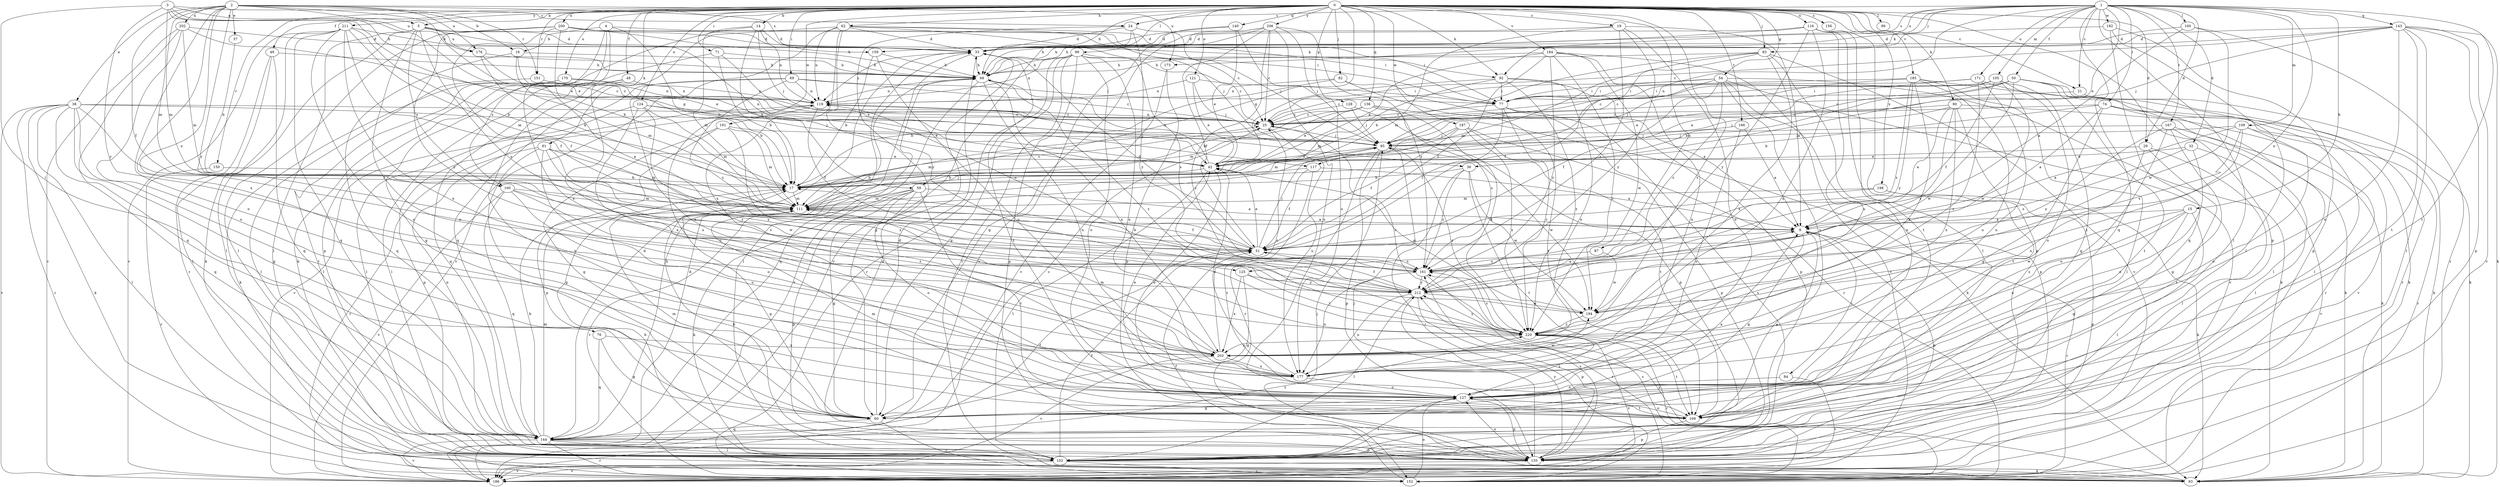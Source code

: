 strict digraph  {
0;
1;
2;
3;
4;
5;
8;
14;
15;
16;
17;
19;
21;
24;
25;
29;
32;
33;
36;
37;
38;
42;
48;
49;
50;
51;
54;
59;
60;
62;
68;
69;
71;
74;
76;
77;
82;
83;
84;
85;
87;
90;
91;
92;
93;
98;
99;
100;
102;
105;
109;
111;
116;
117;
119;
121;
124;
125;
127;
128;
135;
136;
140;
143;
144;
150;
151;
152;
156;
159;
160;
161;
166;
167;
169;
170;
171;
173;
176;
177;
184;
185;
186;
187;
191;
192;
194;
198;
200;
202;
203;
206;
211;
212;
220;
0 -> 5  [label=a];
0 -> 14  [label=b];
0 -> 19  [label=c];
0 -> 21  [label=c];
0 -> 29  [label=d];
0 -> 48  [label=f];
0 -> 49  [label=f];
0 -> 54  [label=g];
0 -> 59  [label=g];
0 -> 62  [label=h];
0 -> 68  [label=h];
0 -> 69  [label=i];
0 -> 71  [label=i];
0 -> 82  [label=j];
0 -> 83  [label=j];
0 -> 87  [label=k];
0 -> 90  [label=k];
0 -> 91  [label=k];
0 -> 92  [label=k];
0 -> 98  [label=l];
0 -> 99  [label=l];
0 -> 116  [label=n];
0 -> 121  [label=o];
0 -> 124  [label=o];
0 -> 128  [label=p];
0 -> 135  [label=p];
0 -> 136  [label=q];
0 -> 140  [label=q];
0 -> 150  [label=r];
0 -> 151  [label=r];
0 -> 156  [label=s];
0 -> 166  [label=t];
0 -> 170  [label=u];
0 -> 184  [label=v];
0 -> 185  [label=v];
0 -> 187  [label=w];
0 -> 191  [label=w];
0 -> 198  [label=x];
0 -> 200  [label=x];
0 -> 206  [label=y];
0 -> 211  [label=y];
0 -> 220  [label=z];
1 -> 15  [label=b];
1 -> 21  [label=c];
1 -> 24  [label=c];
1 -> 29  [label=d];
1 -> 32  [label=d];
1 -> 36  [label=e];
1 -> 50  [label=f];
1 -> 74  [label=i];
1 -> 83  [label=j];
1 -> 92  [label=k];
1 -> 100  [label=l];
1 -> 102  [label=l];
1 -> 105  [label=m];
1 -> 109  [label=m];
1 -> 117  [label=n];
1 -> 125  [label=o];
1 -> 143  [label=q];
1 -> 144  [label=q];
1 -> 159  [label=s];
1 -> 167  [label=t];
1 -> 169  [label=t];
1 -> 171  [label=u];
1 -> 173  [label=u];
1 -> 192  [label=w];
2 -> 16  [label=b];
2 -> 36  [label=e];
2 -> 37  [label=e];
2 -> 38  [label=e];
2 -> 42  [label=e];
2 -> 51  [label=f];
2 -> 111  [label=m];
2 -> 125  [label=o];
2 -> 127  [label=o];
2 -> 151  [label=r];
2 -> 159  [label=s];
2 -> 173  [label=u];
2 -> 176  [label=u];
2 -> 202  [label=x];
2 -> 203  [label=x];
2 -> 212  [label=y];
3 -> 5  [label=a];
3 -> 24  [label=c];
3 -> 59  [label=g];
3 -> 68  [label=h];
3 -> 76  [label=i];
3 -> 111  [label=m];
3 -> 176  [label=u];
3 -> 212  [label=y];
4 -> 16  [label=b];
4 -> 17  [label=b];
4 -> 77  [label=i];
4 -> 135  [label=p];
4 -> 160  [label=s];
4 -> 203  [label=x];
5 -> 33  [label=d];
5 -> 92  [label=k];
5 -> 93  [label=k];
5 -> 102  [label=l];
5 -> 117  [label=n];
5 -> 127  [label=o];
5 -> 160  [label=s];
5 -> 161  [label=s];
5 -> 176  [label=u];
8 -> 51  [label=f];
8 -> 60  [label=g];
8 -> 84  [label=j];
8 -> 135  [label=p];
8 -> 152  [label=r];
14 -> 17  [label=b];
14 -> 33  [label=d];
14 -> 85  [label=j];
14 -> 93  [label=k];
14 -> 111  [label=m];
14 -> 119  [label=n];
15 -> 8  [label=a];
15 -> 60  [label=g];
15 -> 102  [label=l];
15 -> 177  [label=u];
15 -> 194  [label=w];
15 -> 220  [label=z];
16 -> 25  [label=c];
16 -> 68  [label=h];
16 -> 111  [label=m];
16 -> 144  [label=q];
17 -> 25  [label=c];
17 -> 111  [label=m];
19 -> 8  [label=a];
19 -> 33  [label=d];
19 -> 111  [label=m];
19 -> 127  [label=o];
19 -> 161  [label=s];
19 -> 212  [label=y];
21 -> 25  [label=c];
21 -> 93  [label=k];
24 -> 33  [label=d];
24 -> 60  [label=g];
24 -> 85  [label=j];
24 -> 186  [label=v];
24 -> 212  [label=y];
25 -> 85  [label=j];
25 -> 111  [label=m];
25 -> 119  [label=n];
25 -> 177  [label=u];
29 -> 42  [label=e];
29 -> 102  [label=l];
29 -> 169  [label=t];
29 -> 203  [label=x];
32 -> 42  [label=e];
32 -> 127  [label=o];
32 -> 161  [label=s];
32 -> 186  [label=v];
33 -> 68  [label=h];
33 -> 102  [label=l];
33 -> 119  [label=n];
33 -> 169  [label=t];
36 -> 17  [label=b];
36 -> 152  [label=r];
36 -> 161  [label=s];
36 -> 169  [label=t];
36 -> 194  [label=w];
37 -> 17  [label=b];
38 -> 25  [label=c];
38 -> 51  [label=f];
38 -> 60  [label=g];
38 -> 85  [label=j];
38 -> 93  [label=k];
38 -> 102  [label=l];
38 -> 144  [label=q];
38 -> 152  [label=r];
38 -> 169  [label=t];
38 -> 186  [label=v];
42 -> 17  [label=b];
42 -> 68  [label=h];
42 -> 102  [label=l];
42 -> 127  [label=o];
48 -> 102  [label=l];
48 -> 119  [label=n];
48 -> 144  [label=q];
48 -> 169  [label=t];
48 -> 177  [label=u];
49 -> 68  [label=h];
49 -> 102  [label=l];
49 -> 144  [label=q];
49 -> 152  [label=r];
50 -> 17  [label=b];
50 -> 25  [label=c];
50 -> 77  [label=i];
50 -> 102  [label=l];
50 -> 152  [label=r];
50 -> 169  [label=t];
50 -> 194  [label=w];
51 -> 33  [label=d];
51 -> 42  [label=e];
51 -> 85  [label=j];
51 -> 119  [label=n];
51 -> 161  [label=s];
54 -> 25  [label=c];
54 -> 51  [label=f];
54 -> 77  [label=i];
54 -> 85  [label=j];
54 -> 93  [label=k];
54 -> 135  [label=p];
54 -> 161  [label=s];
54 -> 177  [label=u];
54 -> 186  [label=v];
59 -> 8  [label=a];
59 -> 60  [label=g];
59 -> 93  [label=k];
59 -> 111  [label=m];
59 -> 127  [label=o];
59 -> 135  [label=p];
59 -> 152  [label=r];
59 -> 169  [label=t];
60 -> 8  [label=a];
60 -> 25  [label=c];
60 -> 33  [label=d];
60 -> 111  [label=m];
60 -> 144  [label=q];
60 -> 152  [label=r];
62 -> 25  [label=c];
62 -> 33  [label=d];
62 -> 77  [label=i];
62 -> 85  [label=j];
62 -> 119  [label=n];
62 -> 144  [label=q];
62 -> 186  [label=v];
62 -> 203  [label=x];
62 -> 212  [label=y];
68 -> 119  [label=n];
68 -> 144  [label=q];
68 -> 177  [label=u];
68 -> 186  [label=v];
68 -> 203  [label=x];
68 -> 220  [label=z];
69 -> 25  [label=c];
69 -> 77  [label=i];
69 -> 102  [label=l];
69 -> 119  [label=n];
69 -> 161  [label=s];
69 -> 203  [label=x];
71 -> 17  [label=b];
71 -> 42  [label=e];
71 -> 60  [label=g];
71 -> 68  [label=h];
74 -> 8  [label=a];
74 -> 17  [label=b];
74 -> 25  [label=c];
74 -> 60  [label=g];
74 -> 93  [label=k];
74 -> 152  [label=r];
74 -> 186  [label=v];
76 -> 60  [label=g];
76 -> 144  [label=q];
76 -> 203  [label=x];
77 -> 25  [label=c];
77 -> 51  [label=f];
77 -> 152  [label=r];
77 -> 186  [label=v];
77 -> 220  [label=z];
82 -> 8  [label=a];
82 -> 17  [label=b];
82 -> 119  [label=n];
82 -> 169  [label=t];
83 -> 17  [label=b];
83 -> 51  [label=f];
83 -> 68  [label=h];
83 -> 111  [label=m];
83 -> 127  [label=o];
83 -> 186  [label=v];
83 -> 203  [label=x];
84 -> 127  [label=o];
84 -> 186  [label=v];
85 -> 42  [label=e];
85 -> 135  [label=p];
85 -> 152  [label=r];
85 -> 194  [label=w];
85 -> 220  [label=z];
87 -> 161  [label=s];
87 -> 194  [label=w];
90 -> 8  [label=a];
90 -> 25  [label=c];
90 -> 85  [label=j];
90 -> 93  [label=k];
90 -> 169  [label=t];
90 -> 203  [label=x];
90 -> 212  [label=y];
91 -> 42  [label=e];
91 -> 60  [label=g];
91 -> 111  [label=m];
91 -> 127  [label=o];
91 -> 152  [label=r];
91 -> 194  [label=w];
91 -> 212  [label=y];
92 -> 42  [label=e];
92 -> 77  [label=i];
92 -> 111  [label=m];
92 -> 135  [label=p];
92 -> 203  [label=x];
92 -> 220  [label=z];
93 -> 17  [label=b];
93 -> 85  [label=j];
93 -> 212  [label=y];
98 -> 25  [label=c];
98 -> 60  [label=g];
98 -> 68  [label=h];
98 -> 102  [label=l];
98 -> 119  [label=n];
98 -> 127  [label=o];
98 -> 135  [label=p];
98 -> 152  [label=r];
98 -> 161  [label=s];
98 -> 177  [label=u];
100 -> 8  [label=a];
100 -> 33  [label=d];
100 -> 152  [label=r];
100 -> 194  [label=w];
102 -> 51  [label=f];
102 -> 93  [label=k];
102 -> 152  [label=r];
102 -> 186  [label=v];
105 -> 25  [label=c];
105 -> 42  [label=e];
105 -> 51  [label=f];
105 -> 60  [label=g];
105 -> 77  [label=i];
105 -> 127  [label=o];
105 -> 194  [label=w];
109 -> 8  [label=a];
109 -> 85  [label=j];
109 -> 127  [label=o];
109 -> 152  [label=r];
109 -> 161  [label=s];
109 -> 220  [label=z];
111 -> 8  [label=a];
111 -> 51  [label=f];
111 -> 60  [label=g];
111 -> 85  [label=j];
116 -> 33  [label=d];
116 -> 68  [label=h];
116 -> 102  [label=l];
116 -> 135  [label=p];
116 -> 169  [label=t];
116 -> 177  [label=u];
116 -> 203  [label=x];
116 -> 212  [label=y];
117 -> 8  [label=a];
117 -> 17  [label=b];
117 -> 51  [label=f];
117 -> 169  [label=t];
119 -> 25  [label=c];
119 -> 51  [label=f];
119 -> 135  [label=p];
119 -> 177  [label=u];
121 -> 42  [label=e];
121 -> 77  [label=i];
121 -> 85  [label=j];
121 -> 119  [label=n];
124 -> 25  [label=c];
124 -> 42  [label=e];
124 -> 111  [label=m];
124 -> 186  [label=v];
124 -> 203  [label=x];
124 -> 220  [label=z];
125 -> 60  [label=g];
125 -> 203  [label=x];
125 -> 212  [label=y];
125 -> 220  [label=z];
127 -> 42  [label=e];
127 -> 60  [label=g];
127 -> 102  [label=l];
127 -> 135  [label=p];
127 -> 169  [label=t];
127 -> 220  [label=z];
128 -> 25  [label=c];
128 -> 85  [label=j];
128 -> 135  [label=p];
135 -> 17  [label=b];
135 -> 33  [label=d];
135 -> 85  [label=j];
135 -> 119  [label=n];
135 -> 127  [label=o];
135 -> 161  [label=s];
135 -> 186  [label=v];
135 -> 212  [label=y];
136 -> 17  [label=b];
136 -> 25  [label=c];
136 -> 42  [label=e];
136 -> 93  [label=k];
136 -> 111  [label=m];
136 -> 161  [label=s];
136 -> 220  [label=z];
140 -> 33  [label=d];
140 -> 42  [label=e];
140 -> 85  [label=j];
140 -> 186  [label=v];
143 -> 25  [label=c];
143 -> 33  [label=d];
143 -> 68  [label=h];
143 -> 85  [label=j];
143 -> 93  [label=k];
143 -> 102  [label=l];
143 -> 127  [label=o];
143 -> 135  [label=p];
143 -> 169  [label=t];
143 -> 186  [label=v];
144 -> 17  [label=b];
144 -> 33  [label=d];
144 -> 51  [label=f];
144 -> 68  [label=h];
144 -> 102  [label=l];
144 -> 111  [label=m];
144 -> 135  [label=p];
144 -> 152  [label=r];
144 -> 186  [label=v];
144 -> 220  [label=z];
150 -> 17  [label=b];
150 -> 152  [label=r];
151 -> 8  [label=a];
151 -> 102  [label=l];
151 -> 119  [label=n];
152 -> 51  [label=f];
152 -> 127  [label=o];
152 -> 161  [label=s];
159 -> 17  [label=b];
159 -> 68  [label=h];
159 -> 177  [label=u];
160 -> 111  [label=m];
160 -> 144  [label=q];
160 -> 161  [label=s];
160 -> 177  [label=u];
160 -> 186  [label=v];
160 -> 220  [label=z];
161 -> 17  [label=b];
161 -> 152  [label=r];
161 -> 177  [label=u];
161 -> 212  [label=y];
166 -> 8  [label=a];
166 -> 85  [label=j];
166 -> 127  [label=o];
167 -> 60  [label=g];
167 -> 85  [label=j];
167 -> 93  [label=k];
167 -> 102  [label=l];
167 -> 127  [label=o];
167 -> 212  [label=y];
169 -> 8  [label=a];
169 -> 111  [label=m];
169 -> 127  [label=o];
169 -> 135  [label=p];
170 -> 17  [label=b];
170 -> 93  [label=k];
170 -> 102  [label=l];
170 -> 119  [label=n];
171 -> 42  [label=e];
171 -> 77  [label=i];
171 -> 102  [label=l];
171 -> 177  [label=u];
171 -> 220  [label=z];
173 -> 135  [label=p];
173 -> 186  [label=v];
176 -> 17  [label=b];
176 -> 25  [label=c];
176 -> 68  [label=h];
177 -> 42  [label=e];
177 -> 127  [label=o];
177 -> 194  [label=w];
184 -> 42  [label=e];
184 -> 51  [label=f];
184 -> 68  [label=h];
184 -> 177  [label=u];
184 -> 186  [label=v];
184 -> 194  [label=w];
184 -> 212  [label=y];
184 -> 220  [label=z];
185 -> 77  [label=i];
185 -> 85  [label=j];
185 -> 93  [label=k];
185 -> 102  [label=l];
185 -> 161  [label=s];
185 -> 177  [label=u];
185 -> 203  [label=x];
185 -> 212  [label=y];
186 -> 33  [label=d];
187 -> 51  [label=f];
187 -> 85  [label=j];
187 -> 111  [label=m];
187 -> 135  [label=p];
187 -> 169  [label=t];
187 -> 220  [label=z];
191 -> 60  [label=g];
191 -> 85  [label=j];
191 -> 111  [label=m];
191 -> 135  [label=p];
191 -> 220  [label=z];
192 -> 33  [label=d];
192 -> 102  [label=l];
192 -> 135  [label=p];
192 -> 144  [label=q];
194 -> 42  [label=e];
194 -> 220  [label=z];
198 -> 51  [label=f];
198 -> 93  [label=k];
198 -> 111  [label=m];
198 -> 135  [label=p];
200 -> 17  [label=b];
200 -> 33  [label=d];
200 -> 51  [label=f];
200 -> 68  [label=h];
200 -> 77  [label=i];
200 -> 102  [label=l];
200 -> 212  [label=y];
202 -> 33  [label=d];
202 -> 42  [label=e];
202 -> 111  [label=m];
202 -> 127  [label=o];
202 -> 144  [label=q];
202 -> 186  [label=v];
203 -> 25  [label=c];
203 -> 111  [label=m];
203 -> 177  [label=u];
203 -> 186  [label=v];
206 -> 25  [label=c];
206 -> 33  [label=d];
206 -> 51  [label=f];
206 -> 60  [label=g];
206 -> 68  [label=h];
206 -> 127  [label=o];
206 -> 161  [label=s];
206 -> 177  [label=u];
206 -> 220  [label=z];
211 -> 17  [label=b];
211 -> 33  [label=d];
211 -> 51  [label=f];
211 -> 102  [label=l];
211 -> 111  [label=m];
211 -> 127  [label=o];
211 -> 144  [label=q];
211 -> 186  [label=v];
211 -> 203  [label=x];
212 -> 8  [label=a];
212 -> 51  [label=f];
212 -> 102  [label=l];
212 -> 135  [label=p];
212 -> 177  [label=u];
212 -> 194  [label=w];
220 -> 25  [label=c];
220 -> 152  [label=r];
220 -> 161  [label=s];
220 -> 169  [label=t];
220 -> 186  [label=v];
220 -> 203  [label=x];
220 -> 212  [label=y];
}
